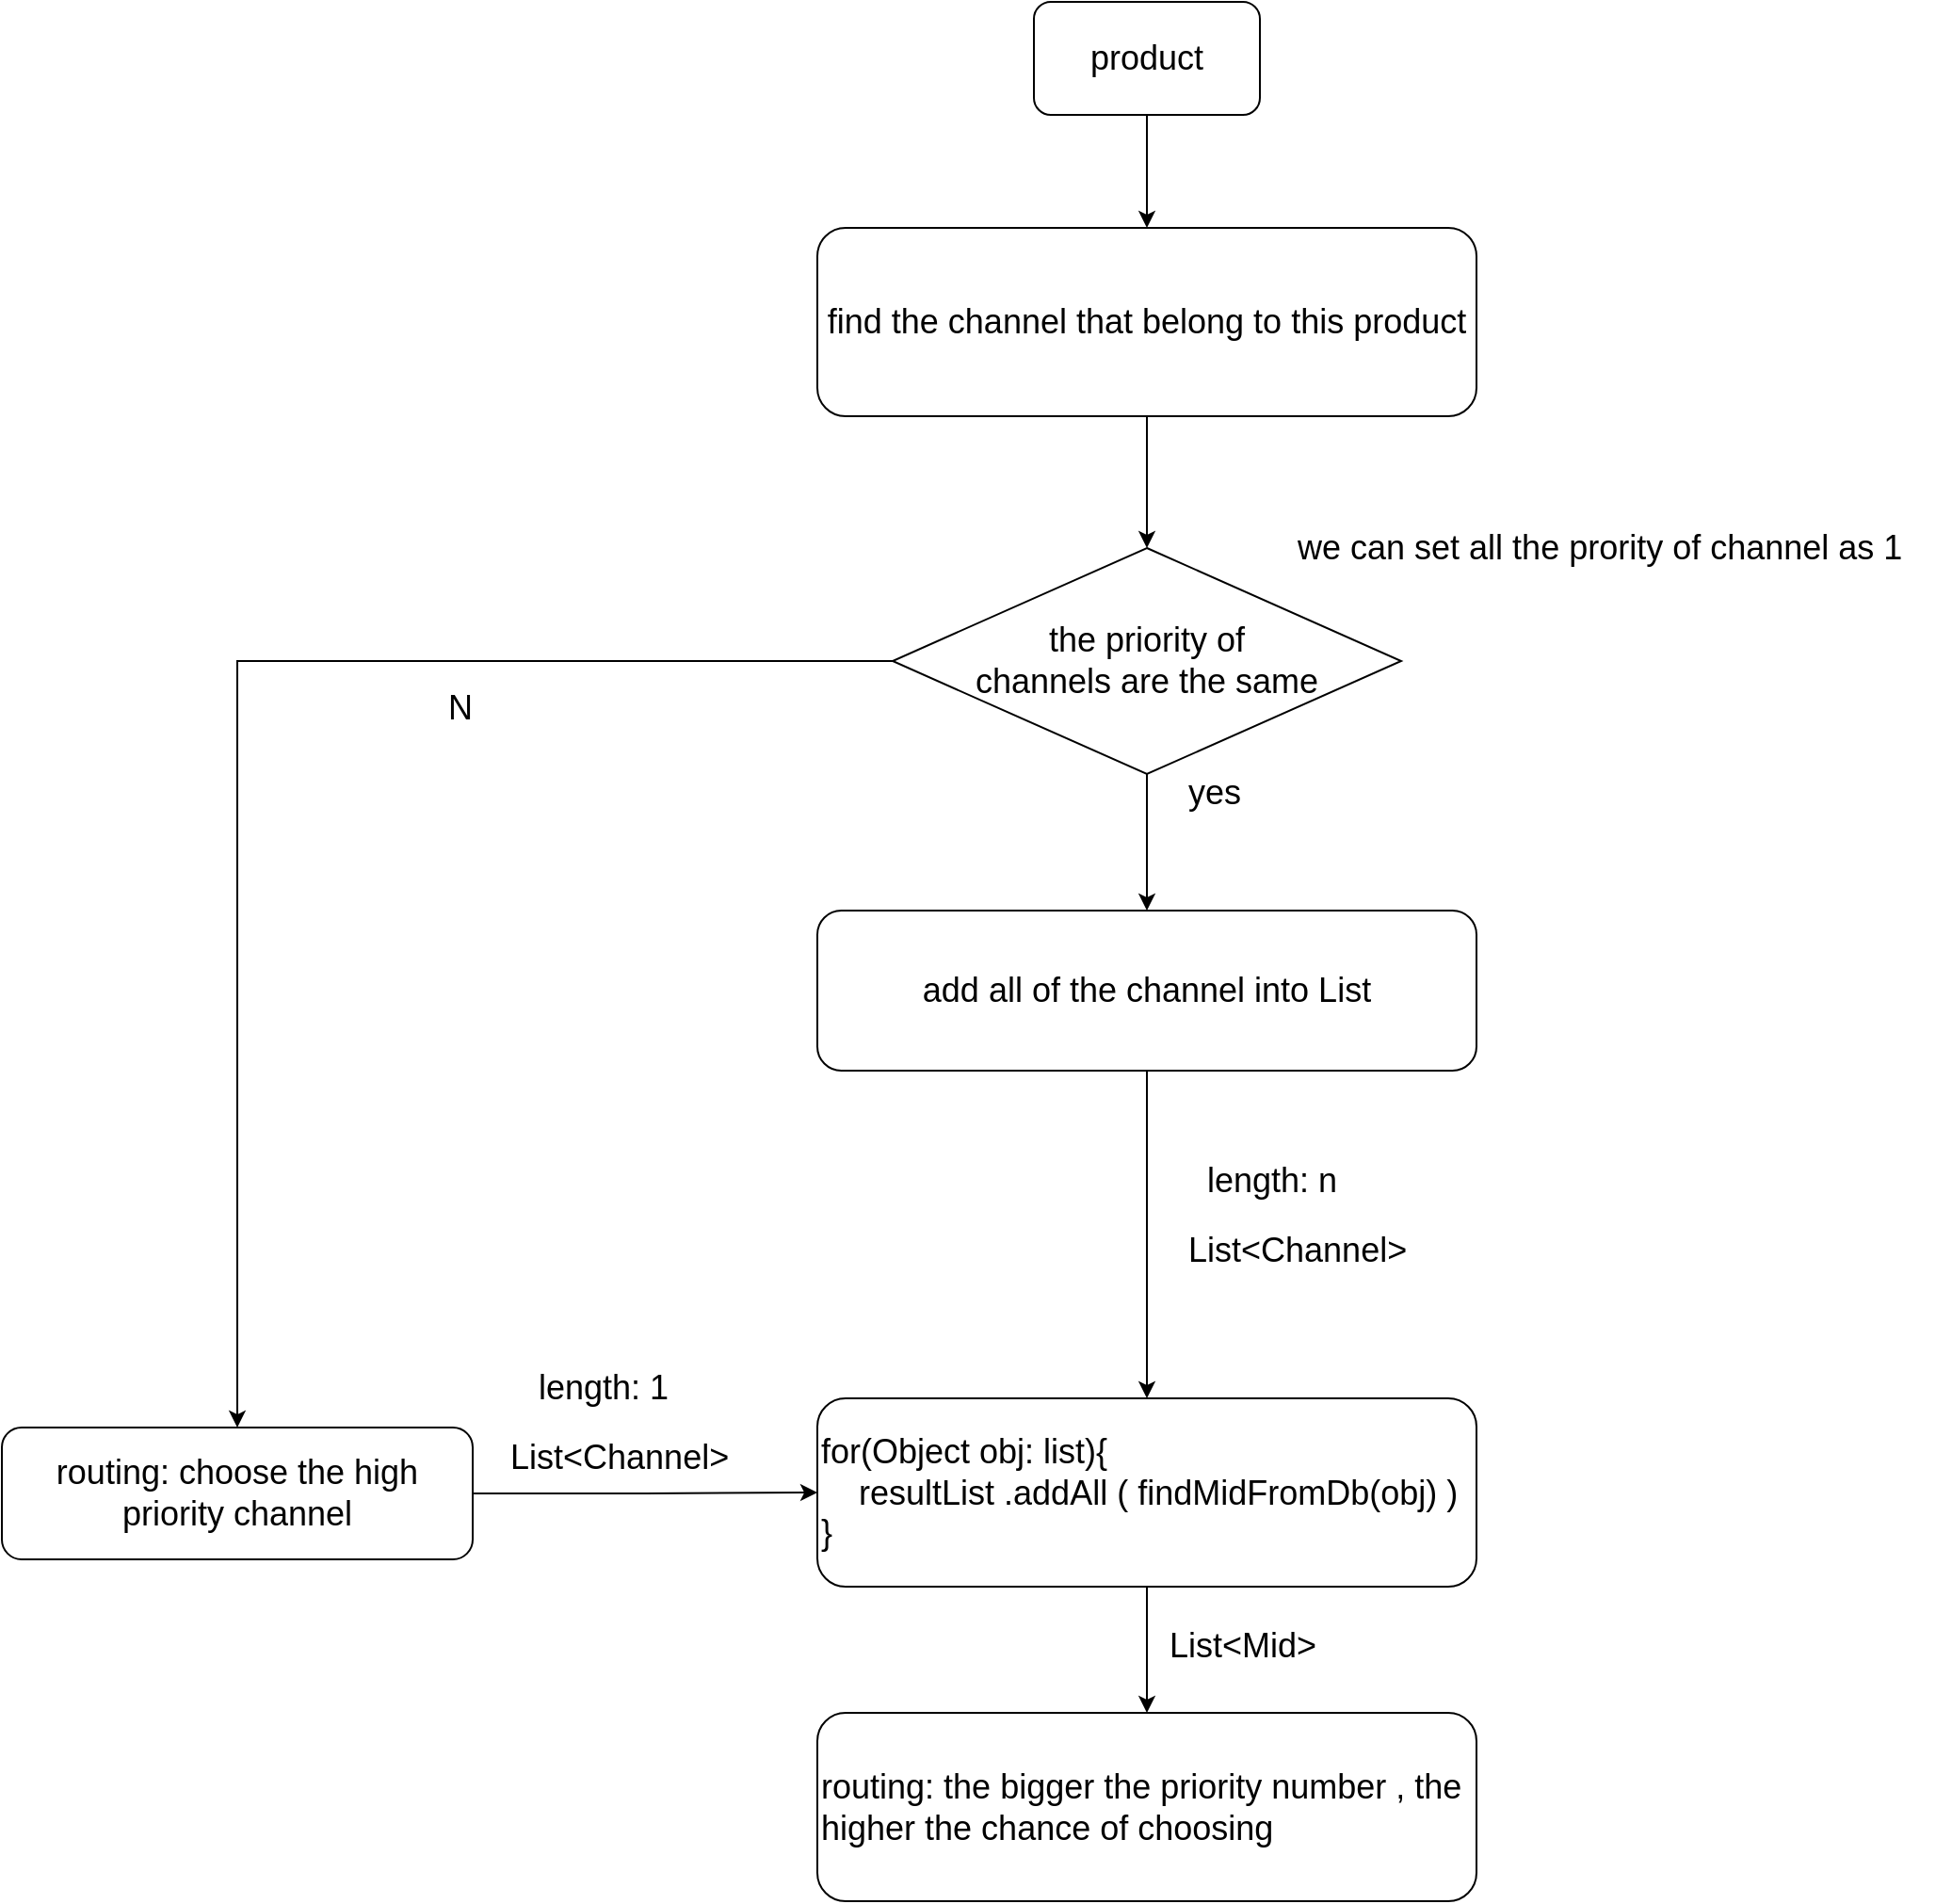 <mxfile version="11.2.3" type="github" pages="1"><diagram id="C8UArxi5SwIPhtJRcLk0" name="Page-1"><mxGraphModel dx="1895" dy="623" grid="1" gridSize="10" guides="1" tooltips="1" connect="1" arrows="1" fold="1" page="1" pageScale="1" pageWidth="850" pageHeight="1100" math="0" shadow="0"><root><mxCell id="0"/><mxCell id="1" parent="0"/><mxCell id="68tw1I7gwC_KuBFPzrww-51" style="edgeStyle=orthogonalEdgeStyle;rounded=0;orthogonalLoop=1;jettySize=auto;html=1;fontSize=18;" edge="1" parent="1" source="68tw1I7gwC_KuBFPzrww-50"><mxGeometry relative="1" as="geometry"><mxPoint x="360" y="160" as="targetPoint"/></mxGeometry></mxCell><mxCell id="68tw1I7gwC_KuBFPzrww-50" value="product" style="rounded=1;whiteSpace=wrap;html=1;fontSize=18;" vertex="1" parent="1"><mxGeometry x="300" y="40" width="120" height="60" as="geometry"/></mxCell><mxCell id="68tw1I7gwC_KuBFPzrww-66" style="edgeStyle=orthogonalEdgeStyle;rounded=0;orthogonalLoop=1;jettySize=auto;html=1;entryX=0.5;entryY=0;entryDx=0;entryDy=0;fontSize=18;" edge="1" parent="1" source="68tw1I7gwC_KuBFPzrww-52" target="68tw1I7gwC_KuBFPzrww-59"><mxGeometry relative="1" as="geometry"/></mxCell><mxCell id="68tw1I7gwC_KuBFPzrww-52" value="find the channel that belong to this product" style="rounded=1;whiteSpace=wrap;html=1;fontSize=18;" vertex="1" parent="1"><mxGeometry x="185" y="160" width="350" height="100" as="geometry"/></mxCell><mxCell id="68tw1I7gwC_KuBFPzrww-57" value="" style="edgeStyle=orthogonalEdgeStyle;rounded=0;orthogonalLoop=1;jettySize=auto;html=1;fontSize=18;" edge="1" parent="1" source="68tw1I7gwC_KuBFPzrww-53" target="68tw1I7gwC_KuBFPzrww-56"><mxGeometry relative="1" as="geometry"/></mxCell><mxCell id="68tw1I7gwC_KuBFPzrww-53" value="for(Object obj: list){&lt;br&gt;&amp;nbsp; &amp;nbsp; resultList .addAll ( findMidFromDb(obj) )&lt;br&gt;}" style="rounded=1;whiteSpace=wrap;html=1;fontSize=18;align=left;" vertex="1" parent="1"><mxGeometry x="185" y="781.5" width="350" height="100" as="geometry"/></mxCell><mxCell id="68tw1I7gwC_KuBFPzrww-56" value="routing: the bigger the priority number , the higher the chance of choosing&amp;nbsp;" style="rounded=1;whiteSpace=wrap;html=1;fontSize=18;align=left;" vertex="1" parent="1"><mxGeometry x="185" y="948.5" width="350" height="100" as="geometry"/></mxCell><mxCell id="68tw1I7gwC_KuBFPzrww-55" value="List&amp;lt;Channel&amp;gt;" style="text;html=1;resizable=0;points=[];autosize=1;align=left;verticalAlign=top;spacingTop=-4;fontSize=18;" vertex="1" parent="1"><mxGeometry x="380" y="690" width="130" height="20" as="geometry"/></mxCell><mxCell id="68tw1I7gwC_KuBFPzrww-58" value="List&amp;lt;Mid&amp;gt;" style="text;html=1;resizable=0;points=[];autosize=1;align=left;verticalAlign=top;spacingTop=-4;fontSize=18;" vertex="1" parent="1"><mxGeometry x="370" y="900" width="90" height="20" as="geometry"/></mxCell><mxCell id="68tw1I7gwC_KuBFPzrww-63" style="edgeStyle=orthogonalEdgeStyle;rounded=0;orthogonalLoop=1;jettySize=auto;html=1;entryX=0.5;entryY=0;entryDx=0;entryDy=0;fontSize=18;" edge="1" parent="1" source="68tw1I7gwC_KuBFPzrww-59" target="68tw1I7gwC_KuBFPzrww-62"><mxGeometry relative="1" as="geometry"/></mxCell><mxCell id="68tw1I7gwC_KuBFPzrww-73" style="edgeStyle=orthogonalEdgeStyle;rounded=0;orthogonalLoop=1;jettySize=auto;html=1;fontSize=18;" edge="1" parent="1" source="68tw1I7gwC_KuBFPzrww-59" target="68tw1I7gwC_KuBFPzrww-68"><mxGeometry relative="1" as="geometry"/></mxCell><mxCell id="68tw1I7gwC_KuBFPzrww-59" value="the priority of&lt;br&gt;channels are the same" style="rhombus;whiteSpace=wrap;html=1;fontSize=18;" vertex="1" parent="1"><mxGeometry x="225" y="330" width="270" height="120" as="geometry"/></mxCell><mxCell id="68tw1I7gwC_KuBFPzrww-61" value="yes&lt;br&gt;" style="text;html=1;resizable=0;points=[];autosize=1;align=left;verticalAlign=top;spacingTop=-4;fontSize=18;" vertex="1" parent="1"><mxGeometry x="380" y="447" width="40" height="20" as="geometry"/></mxCell><mxCell id="68tw1I7gwC_KuBFPzrww-65" style="edgeStyle=orthogonalEdgeStyle;rounded=0;orthogonalLoop=1;jettySize=auto;html=1;fontSize=18;entryX=0;entryY=0.5;entryDx=0;entryDy=0;" edge="1" parent="1" source="68tw1I7gwC_KuBFPzrww-62" target="68tw1I7gwC_KuBFPzrww-53"><mxGeometry relative="1" as="geometry"><mxPoint x="180" y="565" as="targetPoint"/></mxGeometry></mxCell><mxCell id="68tw1I7gwC_KuBFPzrww-62" value="routing: choose the high priority channel" style="rounded=1;whiteSpace=wrap;html=1;fontSize=18;" vertex="1" parent="1"><mxGeometry x="-248" y="797" width="250" height="70" as="geometry"/></mxCell><mxCell id="68tw1I7gwC_KuBFPzrww-64" value="N&lt;br&gt;" style="text;html=1;resizable=0;points=[];autosize=1;align=left;verticalAlign=top;spacingTop=-4;fontSize=18;" vertex="1" parent="1"><mxGeometry x="-13" y="402" width="30" height="20" as="geometry"/></mxCell><mxCell id="68tw1I7gwC_KuBFPzrww-69" style="edgeStyle=orthogonalEdgeStyle;rounded=0;orthogonalLoop=1;jettySize=auto;html=1;fontSize=18;" edge="1" parent="1" source="68tw1I7gwC_KuBFPzrww-68" target="68tw1I7gwC_KuBFPzrww-53"><mxGeometry relative="1" as="geometry"/></mxCell><mxCell id="68tw1I7gwC_KuBFPzrww-68" value="add all of the channel into List" style="rounded=1;whiteSpace=wrap;html=1;fontSize=18;" vertex="1" parent="1"><mxGeometry x="185" y="522.5" width="350" height="85" as="geometry"/></mxCell><mxCell id="68tw1I7gwC_KuBFPzrww-70" value="List&amp;lt;Channel&amp;gt;" style="text;html=1;resizable=0;points=[];autosize=1;align=left;verticalAlign=top;spacingTop=-4;fontSize=18;" vertex="1" parent="1"><mxGeometry x="20" y="800" width="130" height="20" as="geometry"/></mxCell><mxCell id="68tw1I7gwC_KuBFPzrww-71" value="length: 1" style="text;html=1;resizable=0;points=[];autosize=1;align=left;verticalAlign=top;spacingTop=-4;fontSize=18;" vertex="1" parent="1"><mxGeometry x="35" y="763" width="80" height="20" as="geometry"/></mxCell><mxCell id="68tw1I7gwC_KuBFPzrww-72" value="length: n&lt;br&gt;" style="text;html=1;resizable=0;points=[];autosize=1;align=left;verticalAlign=top;spacingTop=-4;fontSize=18;" vertex="1" parent="1"><mxGeometry x="390" y="653" width="80" height="20" as="geometry"/></mxCell><mxCell id="68tw1I7gwC_KuBFPzrww-74" value="we can set all the prority of channel as 1" style="text;html=1;resizable=0;points=[];autosize=1;align=left;verticalAlign=top;spacingTop=-4;fontSize=18;" vertex="1" parent="1"><mxGeometry x="438" y="317" width="340" height="20" as="geometry"/></mxCell></root></mxGraphModel></diagram></mxfile>